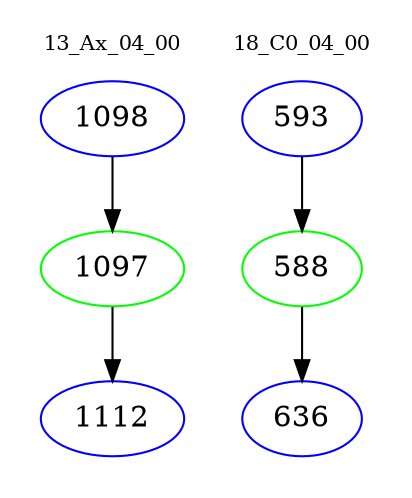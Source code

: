 digraph{
subgraph cluster_0 {
color = white
label = "13_Ax_04_00";
fontsize=10;
T0_1098 [label="1098", color="blue"]
T0_1098 -> T0_1097 [color="black"]
T0_1097 [label="1097", color="green"]
T0_1097 -> T0_1112 [color="black"]
T0_1112 [label="1112", color="blue"]
}
subgraph cluster_1 {
color = white
label = "18_C0_04_00";
fontsize=10;
T1_593 [label="593", color="blue"]
T1_593 -> T1_588 [color="black"]
T1_588 [label="588", color="green"]
T1_588 -> T1_636 [color="black"]
T1_636 [label="636", color="blue"]
}
}

